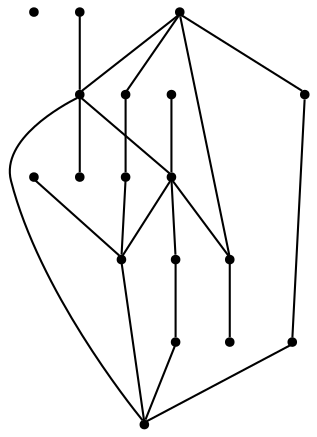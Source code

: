 graph {
  node [shape=point,comment="{\"directed\":false,\"doi\":\"10.1007/978-3-031-22203-0_21\",\"figure\":\"3 (1)\"}"]

  v0 [pos="406.34388315886974,827.1822596515804"]
  v1 [pos="540.2485798094723,984.9762560439441"]
  v2 [pos="492.2096604506991,871.0699071664262"]
  v3 [pos="480.27234987021154,1119.7397795266115"]
  v4 [pos="378.3602738288826,1155.6835982446682"]
  v5 [pos="232.28907804330487,1091.0679226182224"]
  v6 [pos="378.3602738288826,757.2208189572693"]
  v7 [pos="333.3322660481052,1151.207918729664"]
  v8 [pos="264.5150522484253,1041.8376894174303"]
  v9 [pos="266.18199082416703,1093.5786964165602"]
  v10 [pos="215.05092965806517,920.9907816045713"]
  v11 [pos="492.2096604506991,1041.8376894174305"]
  v12 [pos="450.1217108534976,936.6305427899254"]
  v13 [pos="264.5150522484253,871.0699071664262"]
  v14 [pos="368.22116421536964,1041.8376894174303"]
  v15 [pos="321.0969960393897,1012.53752305421"]
  v16 [pos="459.5440518227198,871.0699071664262"]
  v17 [pos="358.37376646804574,871.0699071664262"]

  v8 -- v4 [id="-5",pos="264.5150522484253,1041.8376894174303 378.3602738288826,1155.6835982446682 378.3602738288826,1155.6835982446682 378.3602738288826,1155.6835982446682"]
  v13 -- v8 [id="-6",pos="264.5150522484253,871.0699071664262 264.5150522484253,1041.8376894174303 264.5150522484253,1041.8376894174303 264.5150522484253,1041.8376894174303"]
  v13 -- v6 [id="-7",pos="264.5150522484253,871.0699071664262 378.3602738288826,757.2208189572693 378.3602738288826,757.2208189572693 378.3602738288826,757.2208189572693"]
  v13 -- v17 [id="-8",pos="264.5150522484253,871.0699071664262 358.37376646804574,871.0699071664262 358.37376646804574,871.0699071664262 358.37376646804574,871.0699071664262"]
  v17 -- v16 [id="-9",pos="358.37376646804574,871.0699071664262 459.5440518227198,871.0699071664262 459.5440518227198,871.0699071664262 459.5440518227198,871.0699071664262"]
  v16 -- v2 [id="-10",pos="459.5440518227198,871.0699071664262 492.2096604506991,871.0699071664262 492.2096604506991,871.0699071664262 492.2096604506991,871.0699071664262"]
  v15 -- v13 [id="-11",pos="321.0969960393897,1012.53752305421 264.5150522484253,871.0699071664262 264.5150522484253,871.0699071664262 264.5150522484253,871.0699071664262"]
  v14 -- v11 [id="-12",pos="368.22116421536964,1041.8376894174303 492.2096604506991,1041.8376894174305 492.2096604506991,1041.8376894174305 492.2096604506991,1041.8376894174305"]
  v4 -- v11 [id="-13",pos="378.3602738288826,1155.6835982446682 492.2096604506991,1041.8376894174305 492.2096604506991,1041.8376894174305 492.2096604506991,1041.8376894174305"]
  v6 -- v2 [id="-14",pos="378.3602738288826,757.2208189572693 492.2096604506991,871.0699071664262 492.2096604506991,871.0699071664262 492.2096604506991,871.0699071664262"]
  v11 -- v13 [id="-15",pos="492.2096604506991,1041.8376894174305 264.5150522484253,871.0699071664262 264.5150522484253,871.0699071664262 264.5150522484253,871.0699071664262"]
  v11 -- v12 [id="-16",pos="492.2096604506991,1041.8376894174305 450.1217108534976,936.6305427899254 450.1217108534976,936.6305427899254 450.1217108534976,936.6305427899254"]
  v11 -- v2 [id="-17",pos="492.2096604506991,1041.8376894174305 492.2096604506991,871.0699071664262 492.2096604506991,871.0699071664262 492.2096604506991,871.0699071664262"]
  v1 -- v2 [id="-18",pos="540.2485798094723,984.9762560439441 539.8607618719383,934.4273041588829 520.5496609819542,888.0742817362336 492.2096604506991,871.0699071664262"]
  v10 -- v6 [id="-19",pos="215.05092965806517,920.9907816045713 229.0531588492851,830.785866500024 283.48683153674347,776.1944800228791 378.3602738288826,757.2208189572693"]
  v8 -- v9 [id="-20",pos="264.5150522484253,1041.8376894174303 263.3086050965474,1060.8029569147739 263.8670385807704,1078.0471613917284 266.18199082416703,1093.5786964165602"]
  v4 -- v7 [id="-21",pos="378.3602738288826,1155.6835982446682 362.34628905910375,1155.6835982446682 347.3334373449807,1154.1262973249445 333.3322660481052,1151.207918729664"]
  v7 -- v5 [id="-22",pos="333.3322660481052,1151.207918729664 290.1324363413269,1142.2062346204566 256.45491565713706,1120.260117610026 232.28907804330487,1091.0679226182224"]
  v5 -- v6 [id="-23",pos="232.28907804330487,1091.0679226182224 138.88742329946956,978.2505469170396 187.5777956977825,757.2208189572691 378.3602738288826,757.2208189572693"]
  v4 -- v3 [id="-24",pos="378.3602738288826,1155.6835982446682 422.12843069575354,1152.5572802724569 455.5947974311565,1139.1294932862875 480.27234987021154,1119.7397795266115"]
  v3 -- v1 [id="-25",pos="480.27234987021154,1119.7397795266115 523.587498807067,1085.7061067227287 540.6218264194122,1033.4102792956996 540.2485798094723,984.9762560439441"]
}